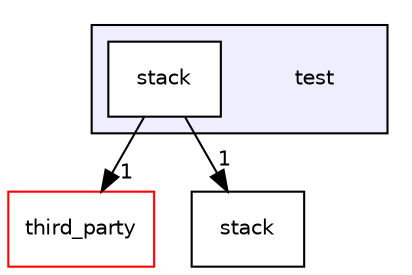 digraph "test" {
  compound=true
  node [ fontsize="10", fontname="Helvetica"];
  edge [ labelfontsize="10", labelfontname="Helvetica"];
  subgraph clusterdir_13e138d54eb8818da29c3992edef070a {
    graph [ bgcolor="#eeeeff", pencolor="black", label="" URL="dir_13e138d54eb8818da29c3992edef070a.html"];
    dir_13e138d54eb8818da29c3992edef070a [shape=plaintext label="test"];
    dir_06e997745c81b283081fac8c6d698cc0 [shape=box label="stack" color="black" fillcolor="white" style="filled" URL="dir_06e997745c81b283081fac8c6d698cc0.html"];
  }
  dir_44f42edf5dd23d4deca0321224e9ce90 [shape=box label="third_party" fillcolor="white" style="filled" color="red" URL="dir_44f42edf5dd23d4deca0321224e9ce90.html"];
  dir_ab51a11a65415835ab0b627ec1ba1885 [shape=box label="stack" URL="dir_ab51a11a65415835ab0b627ec1ba1885.html"];
  dir_06e997745c81b283081fac8c6d698cc0->dir_44f42edf5dd23d4deca0321224e9ce90 [headlabel="1", labeldistance=1.5 headhref="dir_000024_000000.html"];
  dir_06e997745c81b283081fac8c6d698cc0->dir_ab51a11a65415835ab0b627ec1ba1885 [headlabel="1", labeldistance=1.5 headhref="dir_000024_000020.html"];
}
